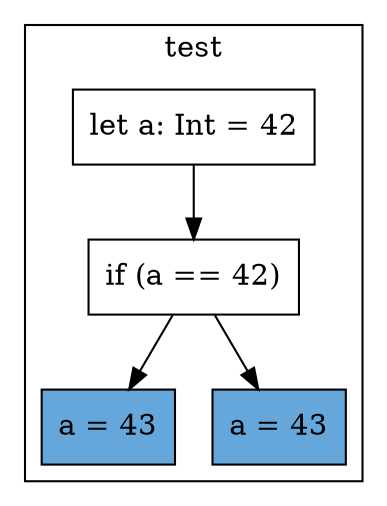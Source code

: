 digraph "branch-duplicate-1" {
    node [shape=box];
    subgraph "cluster_test" {
        label="test";
        "test_141" [label="let a: Int = 42"];
        "test_142" [label="if (a == 42)"];
        "test_144" [label="a = 43",style=filled,fillcolor="#66A7DB"];
        "test_146" [label="a = 43",style=filled,fillcolor="#66A7DB"];
        "test_141" -> "test_142";
        "test_142" -> "test_144";
        "test_142" -> "test_146";
    }
}
